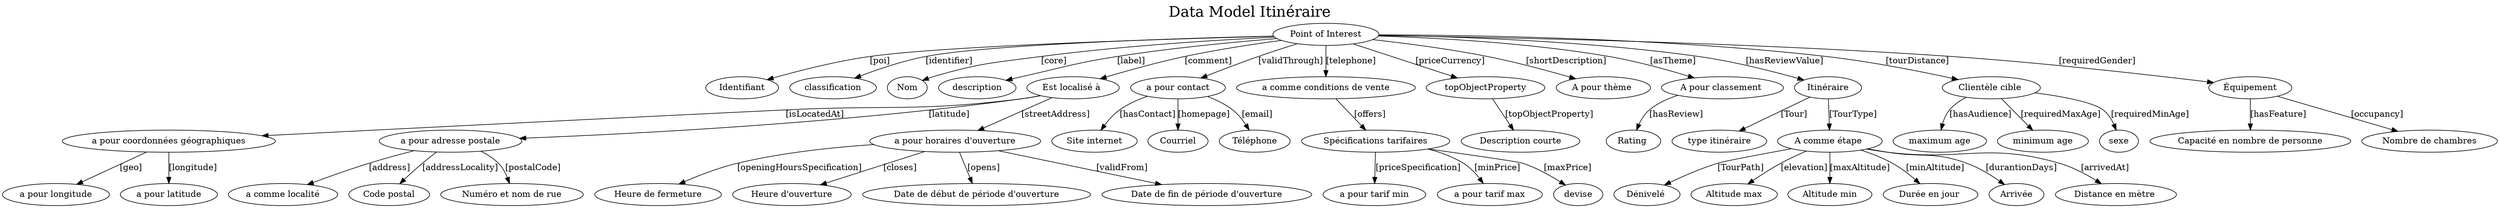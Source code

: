 digraph "Data Model Itinéraire" {
	graph [fontsize=24.0 label="Data Model Itinéraire" labelloc=t rankdir=TB]
	A [label="Point of Interest"]
	B [label=Identifiant]
	C [label=classification]
	D [label=Nom]
	E [label=description]
	F [label="Est localisé à "]
	G [label="a pour coordonnées géographiques"]
	H [label="a pour longitude"]
	I [label="a pour latitude"]
	J [label="a pour adresse postale"]
	K [label="a comme localité"]
	L [label="Code postal"]
	M [label="Numéro et nom de rue"]
	N [label="a pour horaires d'ouverture"]
	O [label="Heure de fermeture"]
	P [label="Heure d'ouverture"]
	Q [label="Date de début de période d'ouverture"]
	R [label="Date de fin de période d'ouverture"]
	S [label="a pour contact"]
	T [label="Site internet"]
	U [label=Courriel]
	V [label="Téléphone"]
	W [label="a comme conditions de vente"]
	X [label="Spécifications tarifaires"]
	Y [label="a pour tarif min"]
	Z [label="a pour tarif max"]
	AA [label=devise]
	AB [label=topObjectProperty]
	AC [label="Description courte"]
	AD [label="A pour thème "]
	AE [label="A pour classement "]
	AF [label="Rating "]
	AG [label="Itinéraire"]
	AH [label="type itinéraire"]
	AI [label="A comme étape "]
	AJ [label="Dénivelé "]
	AK [label="Altitude max"]
	AL [label="Altitude min"]
	AM [label="Durée en jour "]
	AN [label="Arrivée"]
	AO [label="Distance en mètre "]
	AP [label="Clientèle cible "]
	AQ [label="maximum age"]
	AR [label="minimum age"]
	AS [label=sexe]
	AT [label="Équipement"]
	AU [label="Capacité en nombre de personne"]
	AV [label="Nombre de chambres"]
	A -> B [label="[poi]"]
	A -> C [label="[identifier] "]
	A -> D [label="[core]"]
	A -> E [label="[label]"]
	A -> F [label="[comment]"]
	F -> G [label="[isLocatedAt] "]
	G -> H [label="[geo]"]
	G -> I [label="[longitude]"]
	F -> J [label="[latitude]"]
	J -> K [label="[address]"]
	J -> L [label="[addressLocality]"]
	J -> M [label="[postalCode]"]
	F -> N [label="[streetAddress]"]
	N -> O [label="[openingHoursSpecification]"]
	N -> P [label="[closes]"]
	N -> Q [label="[opens]"]
	N -> R [label="[validFrom]"]
	A -> S [label="[validThrough]"]
	S -> T [label="[hasContact]"]
	S -> U [label="[homepage]"]
	S -> V [label="[email]"]
	A -> W [label="[telephone]"]
	W -> X [label="[offers]"]
	X -> Y [label="[priceSpecification]"]
	X -> Z [label="[minPrice]"]
	X -> AA [label="[maxPrice]"]
	A -> AB [label="[priceCurrency]"]
	AB -> AC [label="[topObjectProperty]"]
	A -> AD [label="[shortDescription]"]
	A -> AE [label="[asTheme]"]
	AE -> AF [label="[hasReview] "]
	A -> AG [label="[hasReviewValue]"]
	AG -> AH [label="[Tour]"]
	AG -> AI [label="[TourType]"]
	AI -> AJ [label="[TourPath]"]
	AI -> AK [label="[elevation]"]
	AI -> AL [label="[maxAltitude]"]
	AI -> AM [label="[minAltitude]"]
	AI -> AN [label="[durantionDays]"]
	AI -> AO [label="[arrivedAt]"]
	A -> AP [label="[tourDistance]"]
	AP -> AQ [label="[hasAudience]"]
	AP -> AR [label="[requiredMaxAge]"]
	AP -> AS [label="[requiredMinAge]"]
	A -> AT [label="[requiredGender]"]
	AT -> AU [label="[hasFeature]"]
	AT -> AV [label="[occupancy]"]
}
